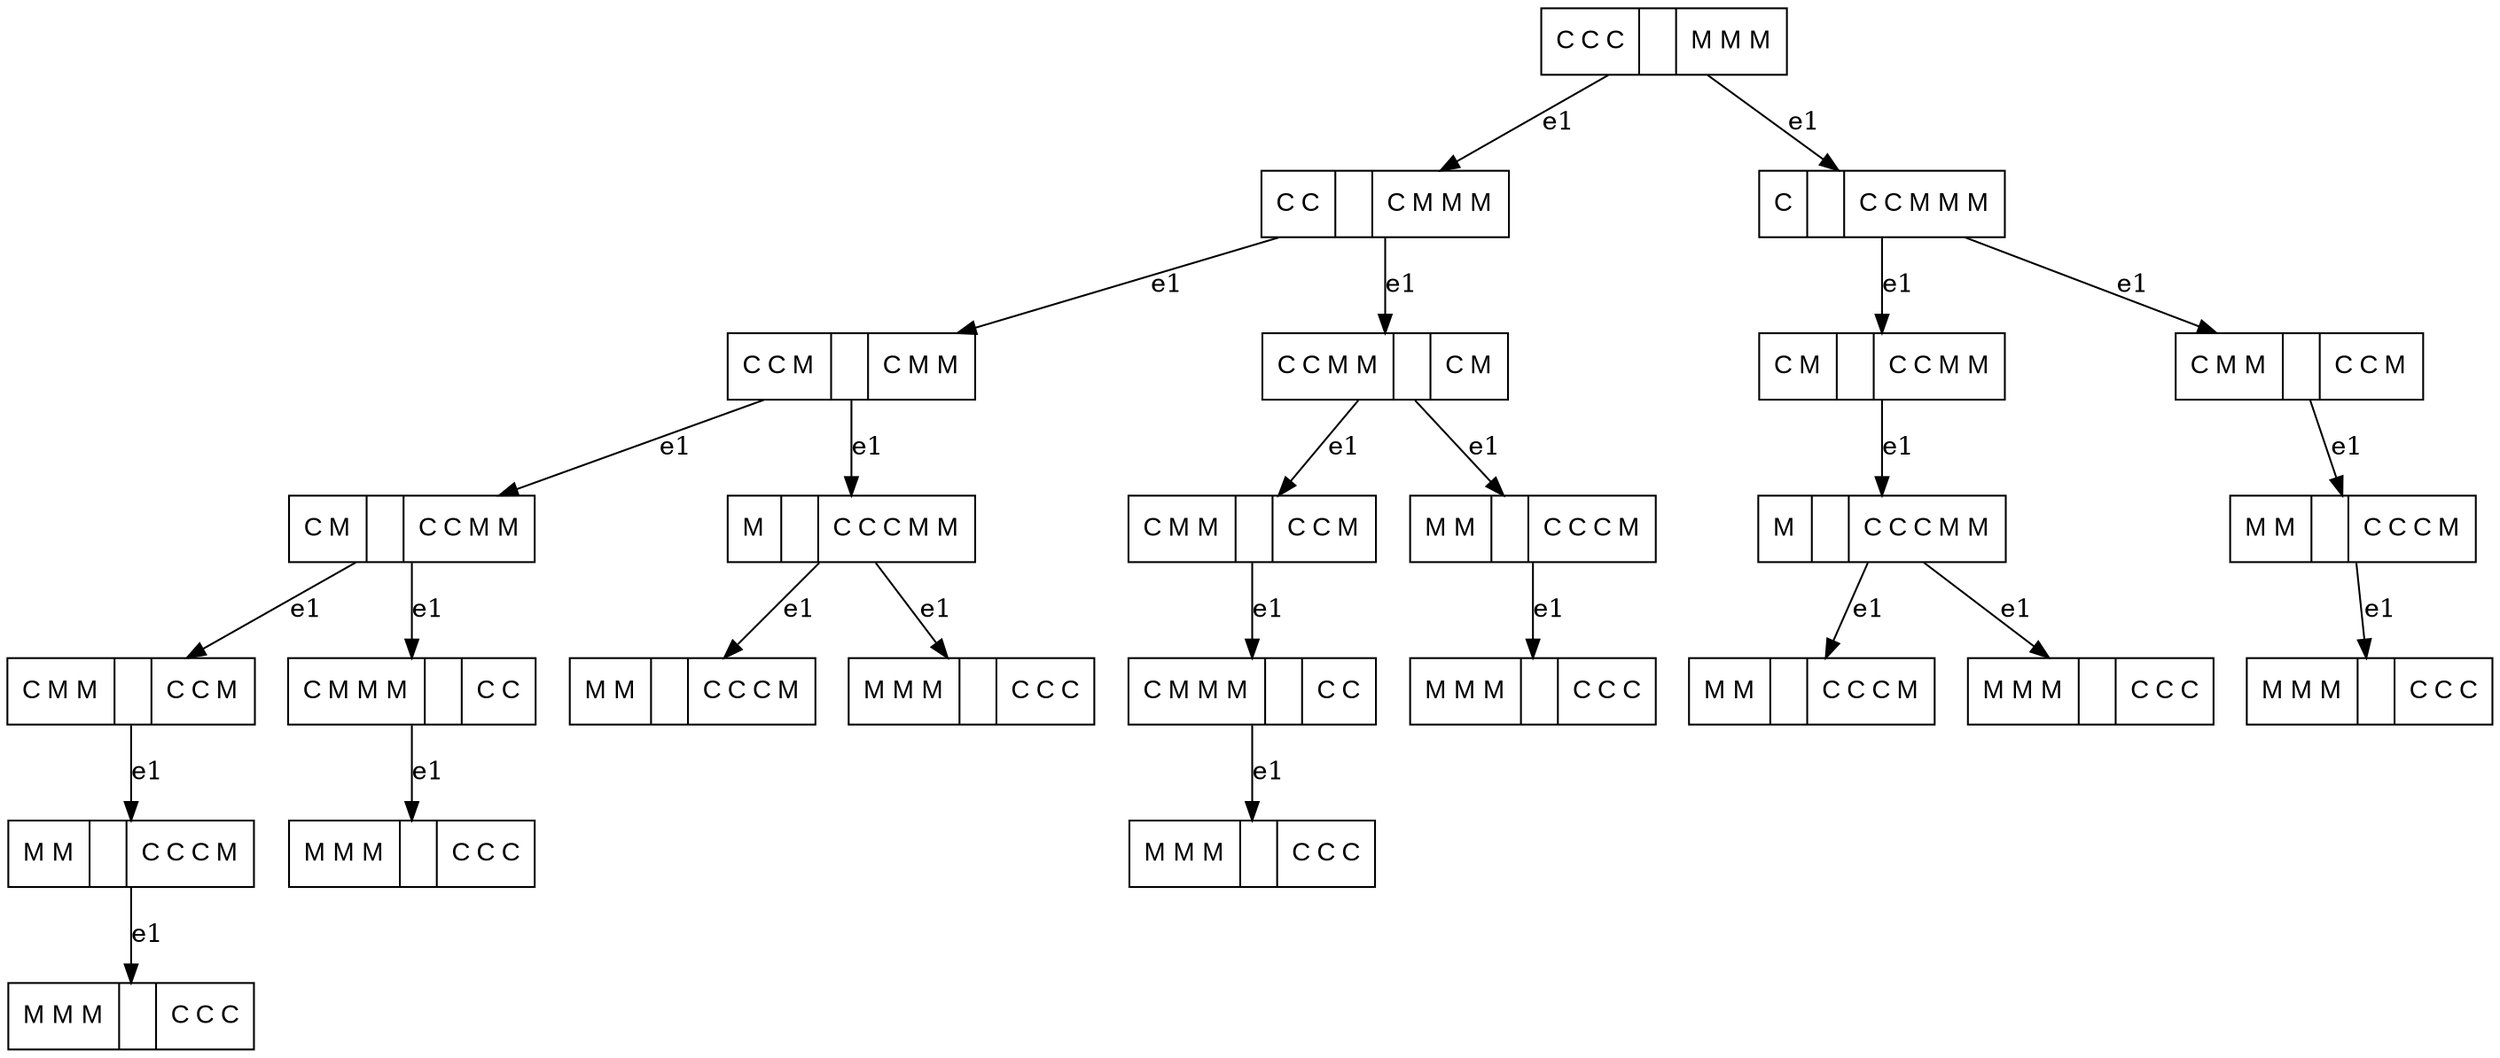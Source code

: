 digraph G {
 node [shape=record fontname=Arial];
v0 ->v1  [label=e1];
v0 ->v2  [label=e1];
v1 ->v11  [label=e1];
v1 ->v12  [label=e1];
v2 ->v21  [label=e1];
v2 ->v22  [label=e1];
v11 ->v111  [label=e1];
v11 ->v112  [label=e1];
v12 ->v121  [label=e1];
v12 ->v122  [label=e1];
v21 ->v211  [label=e1];
v22 ->v221  [label=e1];
v111 ->v1111  [label=e1];
v111 ->v1112  [label=e1];
v112 ->v1121  [label=e1];
v112 ->v1122  [label=e1];
v121 ->v1211  [label=e1];
v122 ->v1221  [label=e1];
v211 ->v2111  [label=e1];
v211 ->v2112  [label=e1];
v221 ->v2211  [label=e1];
v1111 ->v11111  [label=e1];
v1112 ->v11121  [label=e1];
v1211 ->v12111  [label=e1];
v11111 ->v111111  [label=e1];
v0 [label="C C C  |            | M M M "]
v1 [label="C C  |            | C M M M "]
v2 [label="C  |            | C C M M M "]
v11 [label="C C M  |            | C M M "]
v12 [label="C C M M  |            | C M "]
v21 [label="C M  |            | C C M M "]
v22 [label="C M M  |            | C C M "]
v111 [label="C M  |            | C C M M "]
v112 [label="M  |            | C C C M M "]
v121 [label="C M M  |            | C C M "]
v122 [label="M M  |            | C C C M "]
v211 [label="M  |            | C C C M M "]
v221 [label="M M  |            | C C C M "]
v1111 [label="C M M  |            | C C M "]
v1112 [label="C M M M  |            | C C "]
v1121 [label="M M  |            | C C C M "]
v1122 [label="M M M  |            | C C C "]
v1211 [label="C M M M  |            | C C "]
v1221 [label="M M M  |            | C C C "]
v2111 [label="M M  |            | C C C M "]
v2112 [label="M M M  |            | C C C "]
v2211 [label="M M M  |            | C C C "]
v11111 [label="M M  |            | C C C M "]
v11121 [label="M M M  |            | C C C "]
v12111 [label="M M M  |            | C C C "]
v111111 [label="M M M  |            | C C C "]
}